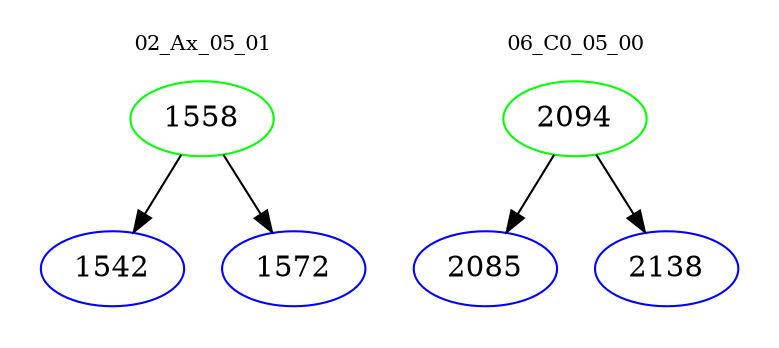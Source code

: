 digraph{
subgraph cluster_0 {
color = white
label = "02_Ax_05_01";
fontsize=10;
T0_1558 [label="1558", color="green"]
T0_1558 -> T0_1542 [color="black"]
T0_1542 [label="1542", color="blue"]
T0_1558 -> T0_1572 [color="black"]
T0_1572 [label="1572", color="blue"]
}
subgraph cluster_1 {
color = white
label = "06_C0_05_00";
fontsize=10;
T1_2094 [label="2094", color="green"]
T1_2094 -> T1_2085 [color="black"]
T1_2085 [label="2085", color="blue"]
T1_2094 -> T1_2138 [color="black"]
T1_2138 [label="2138", color="blue"]
}
}
